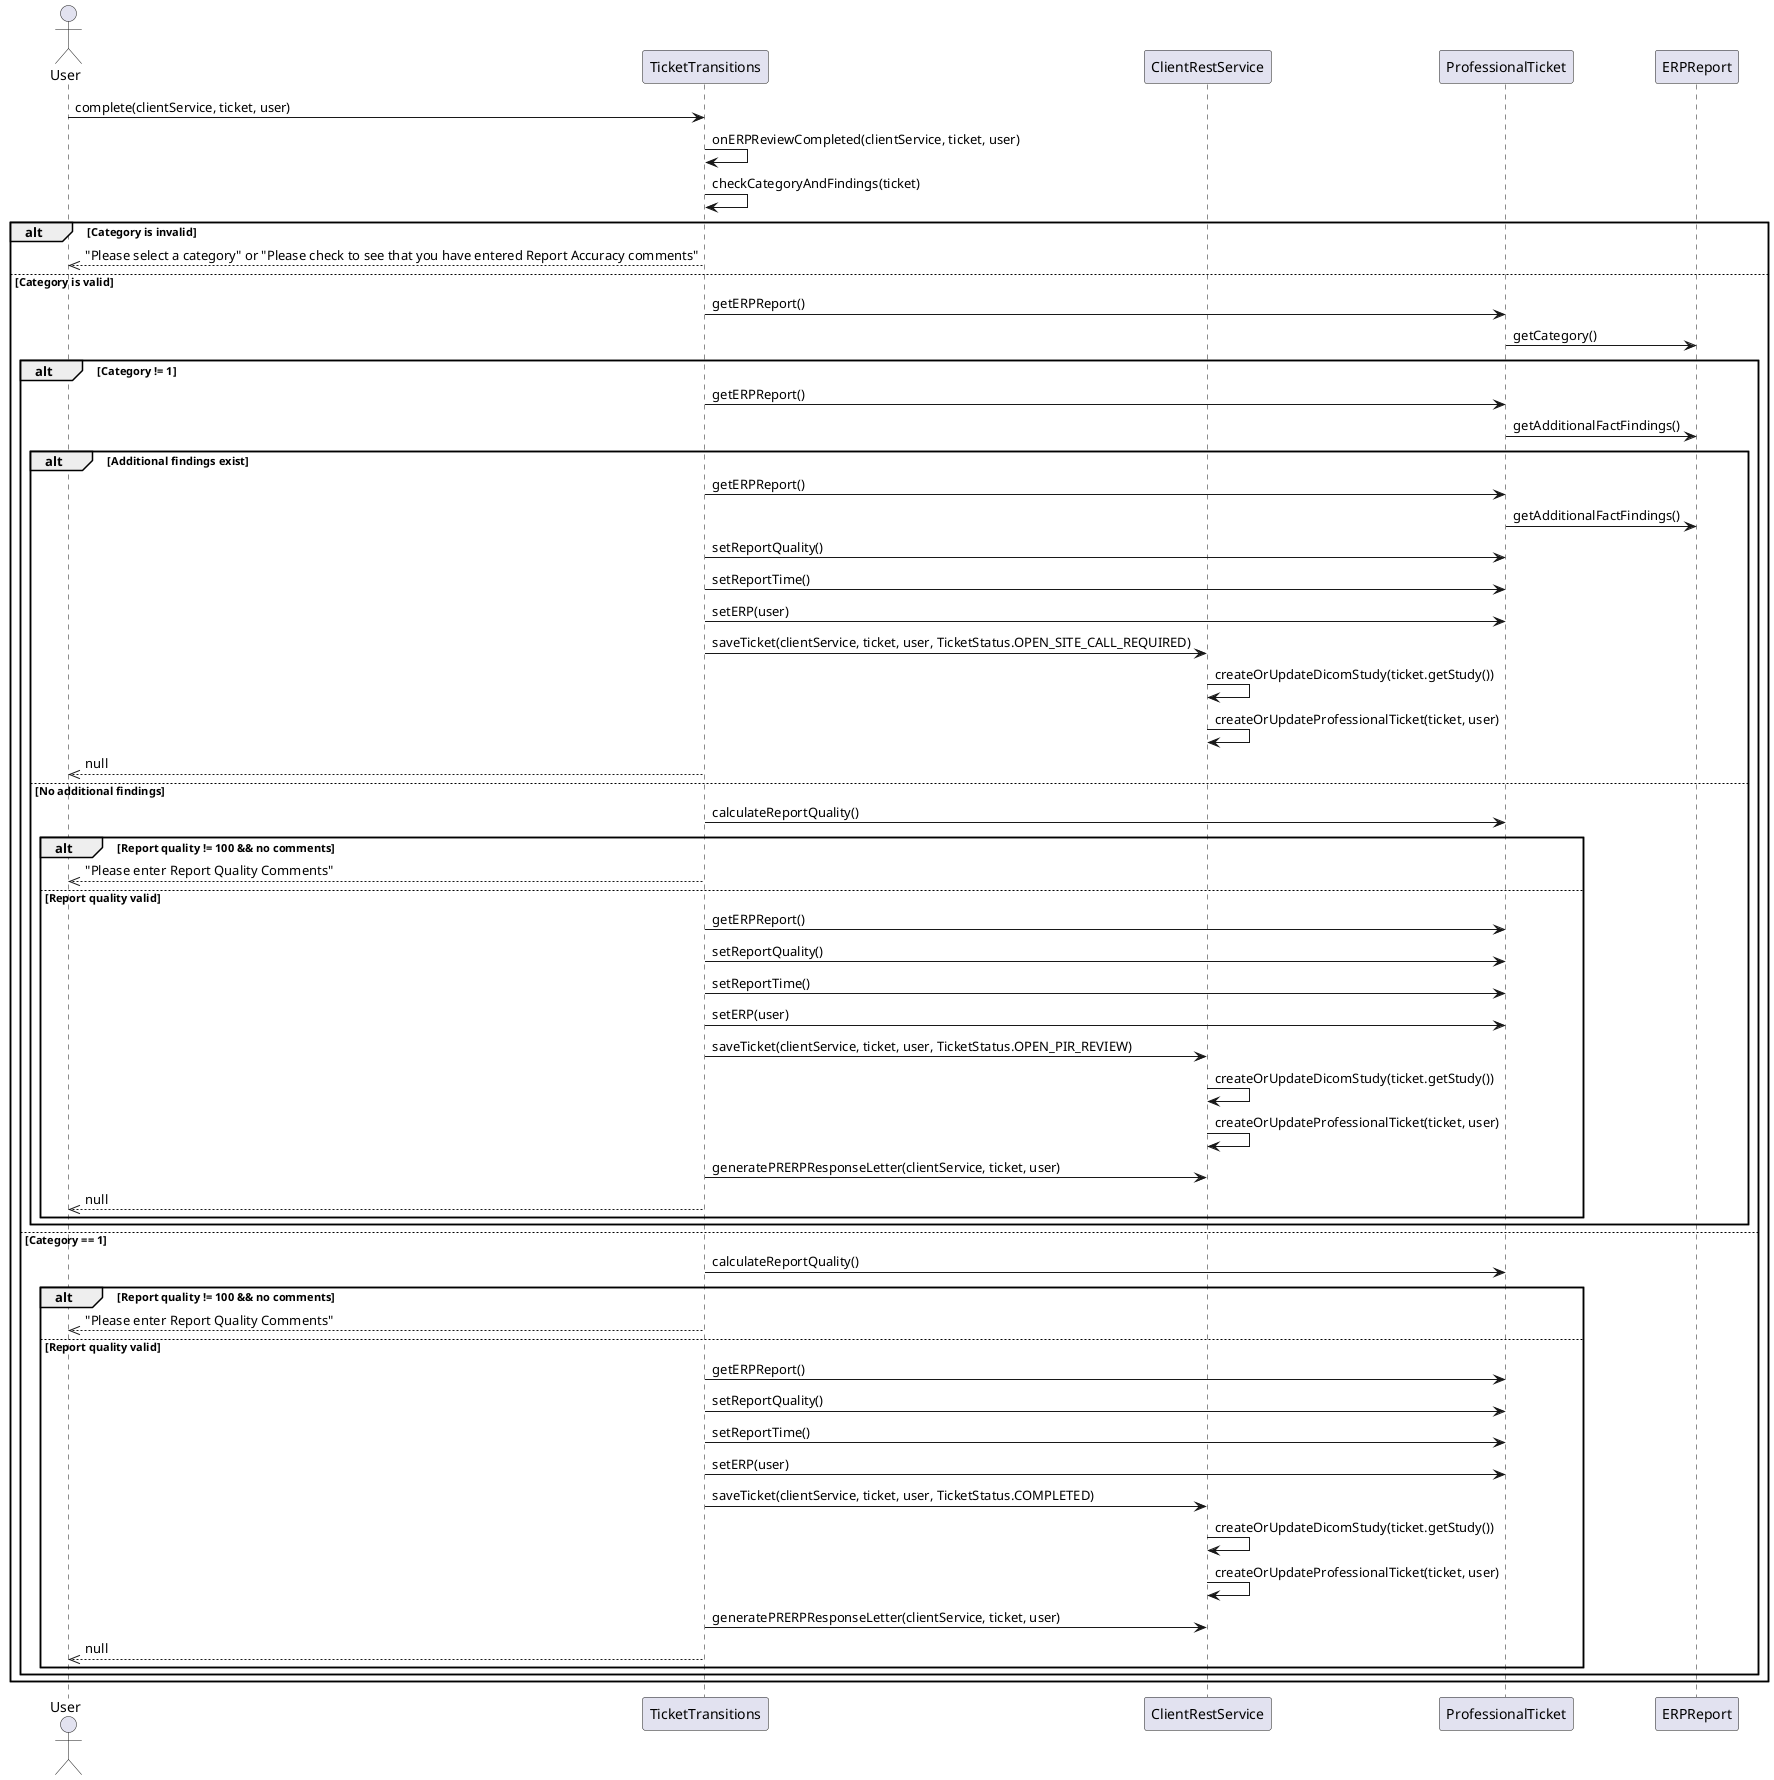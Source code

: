 @startuml
actor User
participant TicketTransitions
participant ClientRestService
participant ProfessionalTicket
participant ERPReport

User -> TicketTransitions : complete(clientService, ticket, user)
TicketTransitions -> TicketTransitions : onERPReviewCompleted(clientService, ticket, user)
TicketTransitions -> TicketTransitions : checkCategoryAndFindings(ticket)
alt Category is invalid
    TicketTransitions -->> User : "Please select a category" or "Please check to see that you have entered Report Accuracy comments"
else Category is valid
    TicketTransitions -> ProfessionalTicket : getERPReport()
    ProfessionalTicket -> ERPReport : getCategory()
    alt Category != 1
        TicketTransitions -> ProfessionalTicket : getERPReport()
        ProfessionalTicket -> ERPReport : getAdditionalFactFindings()
        alt Additional findings exist
            TicketTransitions -> ProfessionalTicket : getERPReport()
            ProfessionalTicket -> ERPReport : getAdditionalFactFindings()
            TicketTransitions -> ProfessionalTicket : setReportQuality()
            TicketTransitions -> ProfessionalTicket : setReportTime()
            TicketTransitions -> ProfessionalTicket : setERP(user)
            TicketTransitions -> ClientRestService : saveTicket(clientService, ticket, user, TicketStatus.OPEN_SITE_CALL_REQUIRED)
            ClientRestService -> ClientRestService : createOrUpdateDicomStudy(ticket.getStudy())
            ClientRestService -> ClientRestService : createOrUpdateProfessionalTicket(ticket, user)
            TicketTransitions -->> User : null
        else No additional findings
            TicketTransitions -> ProfessionalTicket : calculateReportQuality()
            alt Report quality != 100 && no comments
                TicketTransitions -->> User : "Please enter Report Quality Comments"
            else Report quality valid
                TicketTransitions -> ProfessionalTicket : getERPReport()
                TicketTransitions -> ProfessionalTicket : setReportQuality()
                TicketTransitions -> ProfessionalTicket : setReportTime()
                TicketTransitions -> ProfessionalTicket : setERP(user)
                TicketTransitions -> ClientRestService : saveTicket(clientService, ticket, user, TicketStatus.OPEN_PIR_REVIEW)
                ClientRestService -> ClientRestService : createOrUpdateDicomStudy(ticket.getStudy())
                ClientRestService -> ClientRestService : createOrUpdateProfessionalTicket(ticket, user)
                TicketTransitions -> ClientRestService : generatePRERPResponseLetter(clientService, ticket, user)
                TicketTransitions -->> User : null
            end
        end
    else Category == 1
     TicketTransitions -> ProfessionalTicket : calculateReportQuality()
            alt Report quality != 100 && no comments
                TicketTransitions -->> User : "Please enter Report Quality Comments"
            else Report quality valid
                TicketTransitions -> ProfessionalTicket : getERPReport()
                TicketTransitions -> ProfessionalTicket : setReportQuality()
                TicketTransitions -> ProfessionalTicket : setReportTime()
                TicketTransitions -> ProfessionalTicket : setERP(user)
                TicketTransitions -> ClientRestService : saveTicket(clientService, ticket, user, TicketStatus.COMPLETED)
                ClientRestService -> ClientRestService : createOrUpdateDicomStudy(ticket.getStudy())
                ClientRestService -> ClientRestService : createOrUpdateProfessionalTicket(ticket, user)
                TicketTransitions -> ClientRestService : generatePRERPResponseLetter(clientService, ticket, user)
                TicketTransitions -->> User : null
            end
    end
end
@enduml